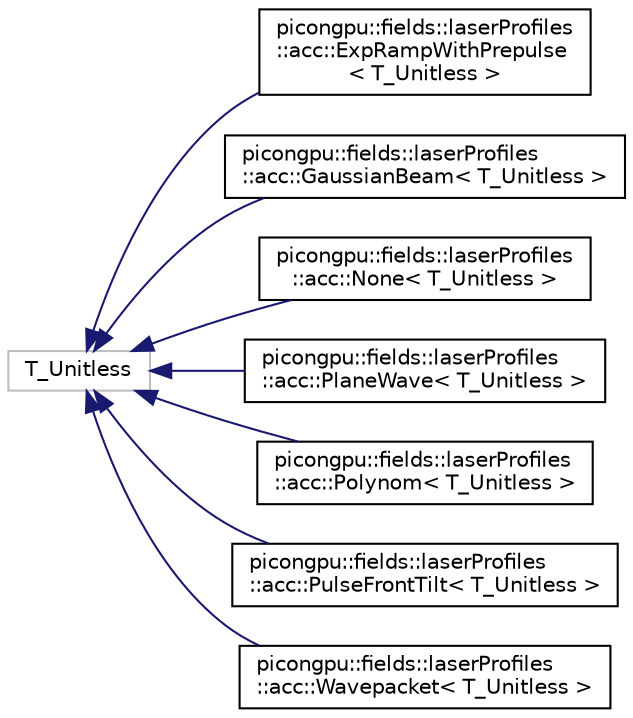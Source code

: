 digraph "Graphical Class Hierarchy"
{
 // LATEX_PDF_SIZE
  edge [fontname="Helvetica",fontsize="10",labelfontname="Helvetica",labelfontsize="10"];
  node [fontname="Helvetica",fontsize="10",shape=record];
  rankdir="LR";
  Node289 [label="T_Unitless",height=0.2,width=0.4,color="grey75", fillcolor="white", style="filled",tooltip=" "];
  Node289 -> Node0 [dir="back",color="midnightblue",fontsize="10",style="solid",fontname="Helvetica"];
  Node0 [label="picongpu::fields::laserProfiles\l::acc::ExpRampWithPrepulse\l\< T_Unitless \>",height=0.2,width=0.4,color="black", fillcolor="white", style="filled",URL="$structpicongpu_1_1fields_1_1laser_profiles_1_1acc_1_1_exp_ramp_with_prepulse.html",tooltip=" "];
  Node289 -> Node291 [dir="back",color="midnightblue",fontsize="10",style="solid",fontname="Helvetica"];
  Node291 [label="picongpu::fields::laserProfiles\l::acc::GaussianBeam\< T_Unitless \>",height=0.2,width=0.4,color="black", fillcolor="white", style="filled",URL="$structpicongpu_1_1fields_1_1laser_profiles_1_1acc_1_1_gaussian_beam.html",tooltip=" "];
  Node289 -> Node292 [dir="back",color="midnightblue",fontsize="10",style="solid",fontname="Helvetica"];
  Node292 [label="picongpu::fields::laserProfiles\l::acc::None\< T_Unitless \>",height=0.2,width=0.4,color="black", fillcolor="white", style="filled",URL="$structpicongpu_1_1fields_1_1laser_profiles_1_1acc_1_1_none.html",tooltip=" "];
  Node289 -> Node293 [dir="back",color="midnightblue",fontsize="10",style="solid",fontname="Helvetica"];
  Node293 [label="picongpu::fields::laserProfiles\l::acc::PlaneWave\< T_Unitless \>",height=0.2,width=0.4,color="black", fillcolor="white", style="filled",URL="$structpicongpu_1_1fields_1_1laser_profiles_1_1acc_1_1_plane_wave.html",tooltip=" "];
  Node289 -> Node294 [dir="back",color="midnightblue",fontsize="10",style="solid",fontname="Helvetica"];
  Node294 [label="picongpu::fields::laserProfiles\l::acc::Polynom\< T_Unitless \>",height=0.2,width=0.4,color="black", fillcolor="white", style="filled",URL="$structpicongpu_1_1fields_1_1laser_profiles_1_1acc_1_1_polynom.html",tooltip=" "];
  Node289 -> Node295 [dir="back",color="midnightblue",fontsize="10",style="solid",fontname="Helvetica"];
  Node295 [label="picongpu::fields::laserProfiles\l::acc::PulseFrontTilt\< T_Unitless \>",height=0.2,width=0.4,color="black", fillcolor="white", style="filled",URL="$structpicongpu_1_1fields_1_1laser_profiles_1_1acc_1_1_pulse_front_tilt.html",tooltip=" "];
  Node289 -> Node296 [dir="back",color="midnightblue",fontsize="10",style="solid",fontname="Helvetica"];
  Node296 [label="picongpu::fields::laserProfiles\l::acc::Wavepacket\< T_Unitless \>",height=0.2,width=0.4,color="black", fillcolor="white", style="filled",URL="$structpicongpu_1_1fields_1_1laser_profiles_1_1acc_1_1_wavepacket.html",tooltip=" "];
}
